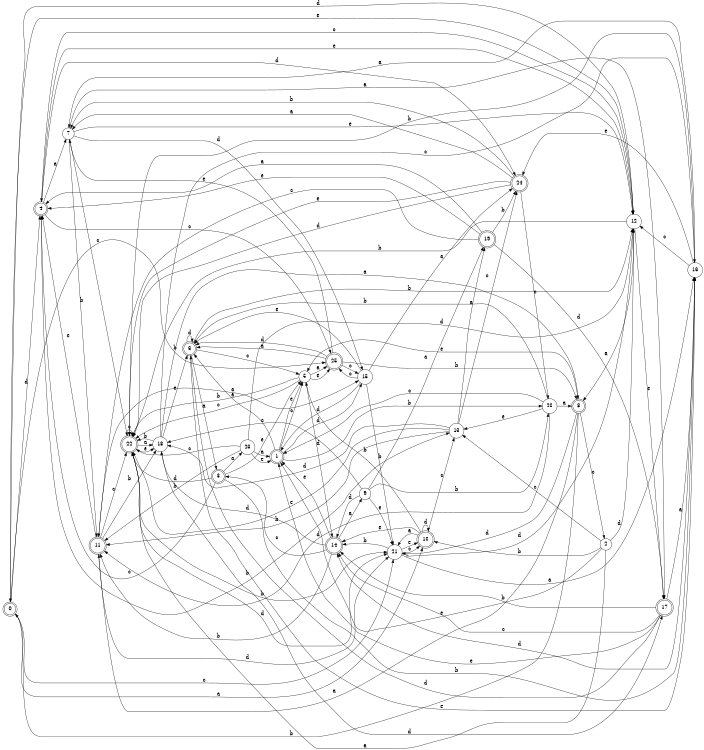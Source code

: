 digraph n21_6 {
__start0 [label="" shape="none"];

rankdir=LR;
size="8,5";

s0 [style="rounded,filled", color="black", fillcolor="white" shape="doublecircle", label="0"];
s1 [style="rounded,filled", color="black", fillcolor="white" shape="doublecircle", label="1"];
s2 [style="filled", color="black", fillcolor="white" shape="circle", label="2"];
s3 [style="rounded,filled", color="black", fillcolor="white" shape="doublecircle", label="3"];
s4 [style="rounded,filled", color="black", fillcolor="white" shape="doublecircle", label="4"];
s5 [style="filled", color="black", fillcolor="white" shape="circle", label="5"];
s6 [style="rounded,filled", color="black", fillcolor="white" shape="doublecircle", label="6"];
s7 [style="filled", color="black", fillcolor="white" shape="circle", label="7"];
s8 [style="rounded,filled", color="black", fillcolor="white" shape="doublecircle", label="8"];
s9 [style="filled", color="black", fillcolor="white" shape="circle", label="9"];
s10 [style="rounded,filled", color="black", fillcolor="white" shape="doublecircle", label="10"];
s11 [style="rounded,filled", color="black", fillcolor="white" shape="doublecircle", label="11"];
s12 [style="filled", color="black", fillcolor="white" shape="circle", label="12"];
s13 [style="filled", color="black", fillcolor="white" shape="circle", label="13"];
s14 [style="rounded,filled", color="black", fillcolor="white" shape="doublecircle", label="14"];
s15 [style="filled", color="black", fillcolor="white" shape="circle", label="15"];
s16 [style="filled", color="black", fillcolor="white" shape="circle", label="16"];
s17 [style="rounded,filled", color="black", fillcolor="white" shape="doublecircle", label="17"];
s18 [style="filled", color="black", fillcolor="white" shape="circle", label="18"];
s19 [style="rounded,filled", color="black", fillcolor="white" shape="doublecircle", label="19"];
s20 [style="filled", color="black", fillcolor="white" shape="circle", label="20"];
s21 [style="filled", color="black", fillcolor="white" shape="circle", label="21"];
s22 [style="rounded,filled", color="black", fillcolor="white" shape="doublecircle", label="22"];
s23 [style="filled", color="black", fillcolor="white" shape="circle", label="23"];
s24 [style="rounded,filled", color="black", fillcolor="white" shape="doublecircle", label="24"];
s25 [style="rounded,filled", color="black", fillcolor="white" shape="doublecircle", label="25"];
s0 -> s10 [label="a"];
s0 -> s25 [label="b"];
s0 -> s21 [label="c"];
s0 -> s4 [label="d"];
s0 -> s12 [label="e"];
s1 -> s6 [label="a"];
s1 -> s20 [label="b"];
s1 -> s5 [label="c"];
s1 -> s15 [label="d"];
s1 -> s5 [label="e"];
s2 -> s22 [label="a"];
s2 -> s10 [label="b"];
s2 -> s13 [label="c"];
s2 -> s12 [label="d"];
s2 -> s1 [label="e"];
s3 -> s23 [label="a"];
s3 -> s16 [label="b"];
s3 -> s4 [label="c"];
s3 -> s22 [label="d"];
s3 -> s5 [label="e"];
s4 -> s7 [label="a"];
s4 -> s13 [label="b"];
s4 -> s25 [label="c"];
s4 -> s24 [label="d"];
s4 -> s12 [label="e"];
s5 -> s25 [label="a"];
s5 -> s22 [label="b"];
s5 -> s22 [label="c"];
s5 -> s14 [label="d"];
s5 -> s25 [label="e"];
s6 -> s3 [label="a"];
s6 -> s12 [label="b"];
s6 -> s5 [label="c"];
s6 -> s6 [label="d"];
s6 -> s16 [label="e"];
s7 -> s17 [label="a"];
s7 -> s11 [label="b"];
s7 -> s22 [label="c"];
s7 -> s15 [label="d"];
s7 -> s12 [label="e"];
s8 -> s11 [label="a"];
s8 -> s0 [label="b"];
s8 -> s2 [label="c"];
s8 -> s21 [label="d"];
s8 -> s5 [label="e"];
s9 -> s19 [label="a"];
s9 -> s20 [label="b"];
s9 -> s18 [label="c"];
s9 -> s14 [label="d"];
s9 -> s21 [label="e"];
s10 -> s21 [label="a"];
s10 -> s5 [label="b"];
s10 -> s13 [label="c"];
s10 -> s10 [label="d"];
s10 -> s14 [label="e"];
s11 -> s15 [label="a"];
s11 -> s18 [label="b"];
s11 -> s22 [label="c"];
s11 -> s21 [label="d"];
s11 -> s4 [label="e"];
s12 -> s8 [label="a"];
s12 -> s22 [label="b"];
s12 -> s4 [label="c"];
s12 -> s0 [label="d"];
s12 -> s17 [label="e"];
s13 -> s19 [label="a"];
s13 -> s11 [label="b"];
s13 -> s24 [label="c"];
s13 -> s18 [label="d"];
s13 -> s22 [label="e"];
s14 -> s9 [label="a"];
s14 -> s11 [label="b"];
s14 -> s3 [label="c"];
s14 -> s18 [label="d"];
s14 -> s1 [label="e"];
s15 -> s24 [label="a"];
s15 -> s21 [label="b"];
s15 -> s25 [label="c"];
s15 -> s1 [label="d"];
s15 -> s6 [label="e"];
s16 -> s7 [label="a"];
s16 -> s22 [label="b"];
s16 -> s12 [label="c"];
s16 -> s14 [label="d"];
s16 -> s24 [label="e"];
s17 -> s16 [label="a"];
s17 -> s14 [label="b"];
s17 -> s14 [label="c"];
s17 -> s6 [label="d"];
s17 -> s1 [label="e"];
s18 -> s8 [label="a"];
s18 -> s22 [label="b"];
s18 -> s16 [label="c"];
s18 -> s17 [label="d"];
s18 -> s6 [label="e"];
s19 -> s4 [label="a"];
s19 -> s24 [label="b"];
s19 -> s11 [label="c"];
s19 -> s17 [label="d"];
s19 -> s4 [label="e"];
s20 -> s8 [label="a"];
s20 -> s6 [label="b"];
s20 -> s1 [label="c"];
s20 -> s11 [label="d"];
s20 -> s13 [label="e"];
s21 -> s16 [label="a"];
s21 -> s14 [label="b"];
s21 -> s10 [label="c"];
s21 -> s12 [label="d"];
s21 -> s10 [label="e"];
s22 -> s18 [label="a"];
s22 -> s21 [label="b"];
s22 -> s22 [label="c"];
s22 -> s21 [label="d"];
s22 -> s18 [label="e"];
s23 -> s1 [label="a"];
s23 -> s11 [label="b"];
s23 -> s22 [label="c"];
s23 -> s12 [label="d"];
s23 -> s1 [label="e"];
s24 -> s7 [label="a"];
s24 -> s7 [label="b"];
s24 -> s20 [label="c"];
s24 -> s22 [label="d"];
s24 -> s22 [label="e"];
s25 -> s6 [label="a"];
s25 -> s8 [label="b"];
s25 -> s15 [label="c"];
s25 -> s6 [label="d"];
s25 -> s7 [label="e"];

}